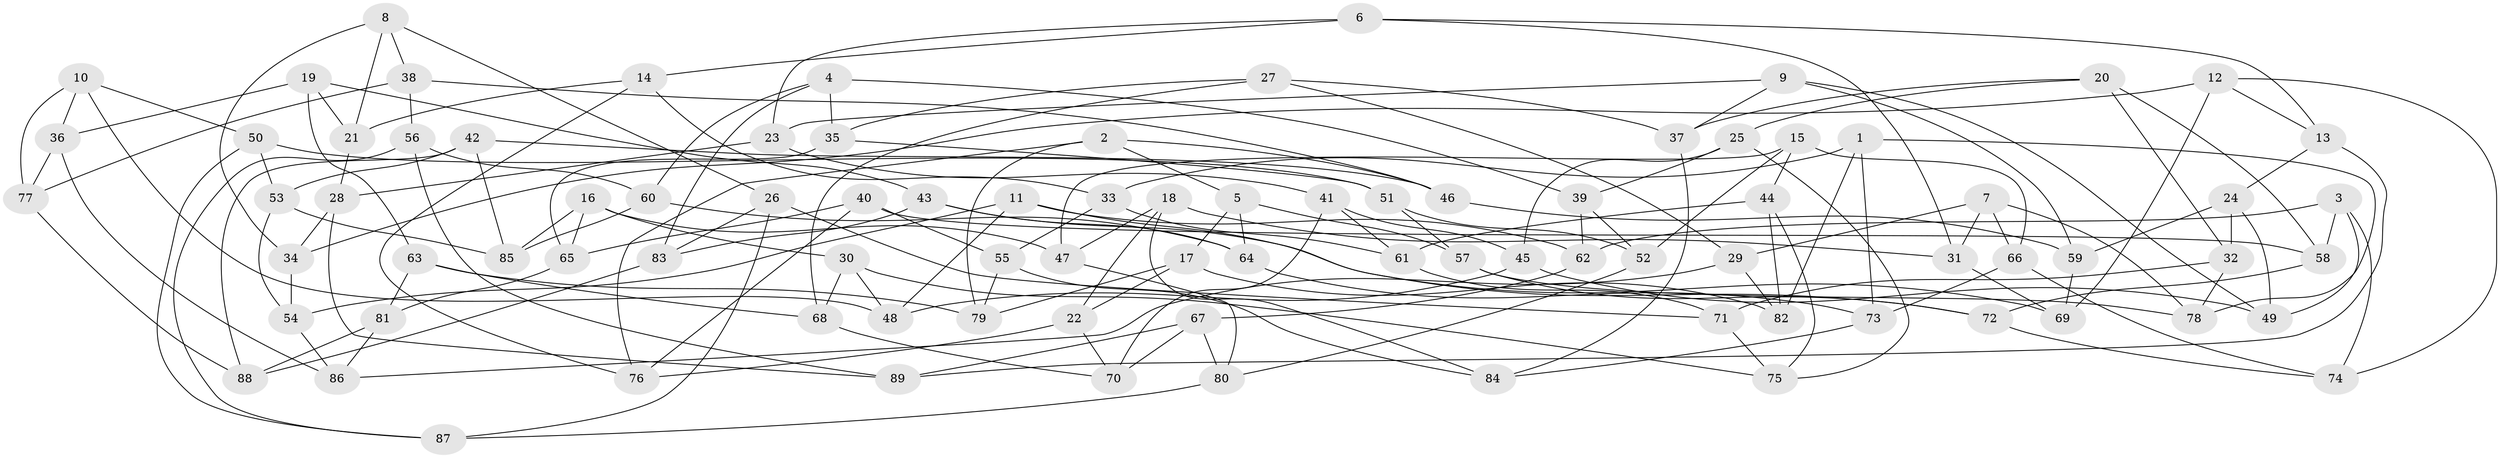 // Generated by graph-tools (version 1.1) at 2025/38/03/09/25 02:38:19]
// undirected, 89 vertices, 178 edges
graph export_dot {
graph [start="1"]
  node [color=gray90,style=filled];
  1;
  2;
  3;
  4;
  5;
  6;
  7;
  8;
  9;
  10;
  11;
  12;
  13;
  14;
  15;
  16;
  17;
  18;
  19;
  20;
  21;
  22;
  23;
  24;
  25;
  26;
  27;
  28;
  29;
  30;
  31;
  32;
  33;
  34;
  35;
  36;
  37;
  38;
  39;
  40;
  41;
  42;
  43;
  44;
  45;
  46;
  47;
  48;
  49;
  50;
  51;
  52;
  53;
  54;
  55;
  56;
  57;
  58;
  59;
  60;
  61;
  62;
  63;
  64;
  65;
  66;
  67;
  68;
  69;
  70;
  71;
  72;
  73;
  74;
  75;
  76;
  77;
  78;
  79;
  80;
  81;
  82;
  83;
  84;
  85;
  86;
  87;
  88;
  89;
  1 -- 78;
  1 -- 82;
  1 -- 73;
  1 -- 33;
  2 -- 79;
  2 -- 46;
  2 -- 76;
  2 -- 5;
  3 -- 74;
  3 -- 49;
  3 -- 62;
  3 -- 58;
  4 -- 35;
  4 -- 39;
  4 -- 83;
  4 -- 60;
  5 -- 17;
  5 -- 57;
  5 -- 64;
  6 -- 13;
  6 -- 23;
  6 -- 14;
  6 -- 31;
  7 -- 66;
  7 -- 78;
  7 -- 31;
  7 -- 29;
  8 -- 34;
  8 -- 38;
  8 -- 21;
  8 -- 26;
  9 -- 37;
  9 -- 49;
  9 -- 59;
  9 -- 23;
  10 -- 50;
  10 -- 48;
  10 -- 77;
  10 -- 36;
  11 -- 48;
  11 -- 72;
  11 -- 54;
  11 -- 62;
  12 -- 69;
  12 -- 34;
  12 -- 13;
  12 -- 74;
  13 -- 89;
  13 -- 24;
  14 -- 76;
  14 -- 21;
  14 -- 33;
  15 -- 47;
  15 -- 66;
  15 -- 44;
  15 -- 52;
  16 -- 30;
  16 -- 65;
  16 -- 47;
  16 -- 85;
  17 -- 79;
  17 -- 22;
  17 -- 82;
  18 -- 84;
  18 -- 47;
  18 -- 31;
  18 -- 22;
  19 -- 63;
  19 -- 43;
  19 -- 21;
  19 -- 36;
  20 -- 32;
  20 -- 37;
  20 -- 25;
  20 -- 58;
  21 -- 28;
  22 -- 76;
  22 -- 70;
  23 -- 28;
  23 -- 41;
  24 -- 49;
  24 -- 32;
  24 -- 59;
  25 -- 45;
  25 -- 39;
  25 -- 75;
  26 -- 87;
  26 -- 83;
  26 -- 71;
  27 -- 29;
  27 -- 37;
  27 -- 68;
  27 -- 35;
  28 -- 34;
  28 -- 89;
  29 -- 86;
  29 -- 82;
  30 -- 68;
  30 -- 75;
  30 -- 48;
  31 -- 69;
  32 -- 71;
  32 -- 78;
  33 -- 61;
  33 -- 55;
  34 -- 54;
  35 -- 65;
  35 -- 51;
  36 -- 77;
  36 -- 86;
  37 -- 84;
  38 -- 77;
  38 -- 46;
  38 -- 56;
  39 -- 52;
  39 -- 62;
  40 -- 65;
  40 -- 58;
  40 -- 76;
  40 -- 55;
  41 -- 70;
  41 -- 61;
  41 -- 45;
  42 -- 88;
  42 -- 85;
  42 -- 53;
  42 -- 46;
  43 -- 69;
  43 -- 64;
  43 -- 83;
  44 -- 61;
  44 -- 75;
  44 -- 82;
  45 -- 48;
  45 -- 49;
  46 -- 59;
  47 -- 80;
  50 -- 53;
  50 -- 51;
  50 -- 87;
  51 -- 57;
  51 -- 52;
  52 -- 80;
  53 -- 54;
  53 -- 85;
  54 -- 86;
  55 -- 84;
  55 -- 79;
  56 -- 89;
  56 -- 87;
  56 -- 60;
  57 -- 72;
  57 -- 78;
  58 -- 72;
  59 -- 69;
  60 -- 85;
  60 -- 64;
  61 -- 71;
  62 -- 67;
  63 -- 81;
  63 -- 79;
  63 -- 68;
  64 -- 73;
  65 -- 81;
  66 -- 74;
  66 -- 73;
  67 -- 80;
  67 -- 89;
  67 -- 70;
  68 -- 70;
  71 -- 75;
  72 -- 74;
  73 -- 84;
  77 -- 88;
  80 -- 87;
  81 -- 88;
  81 -- 86;
  83 -- 88;
}
